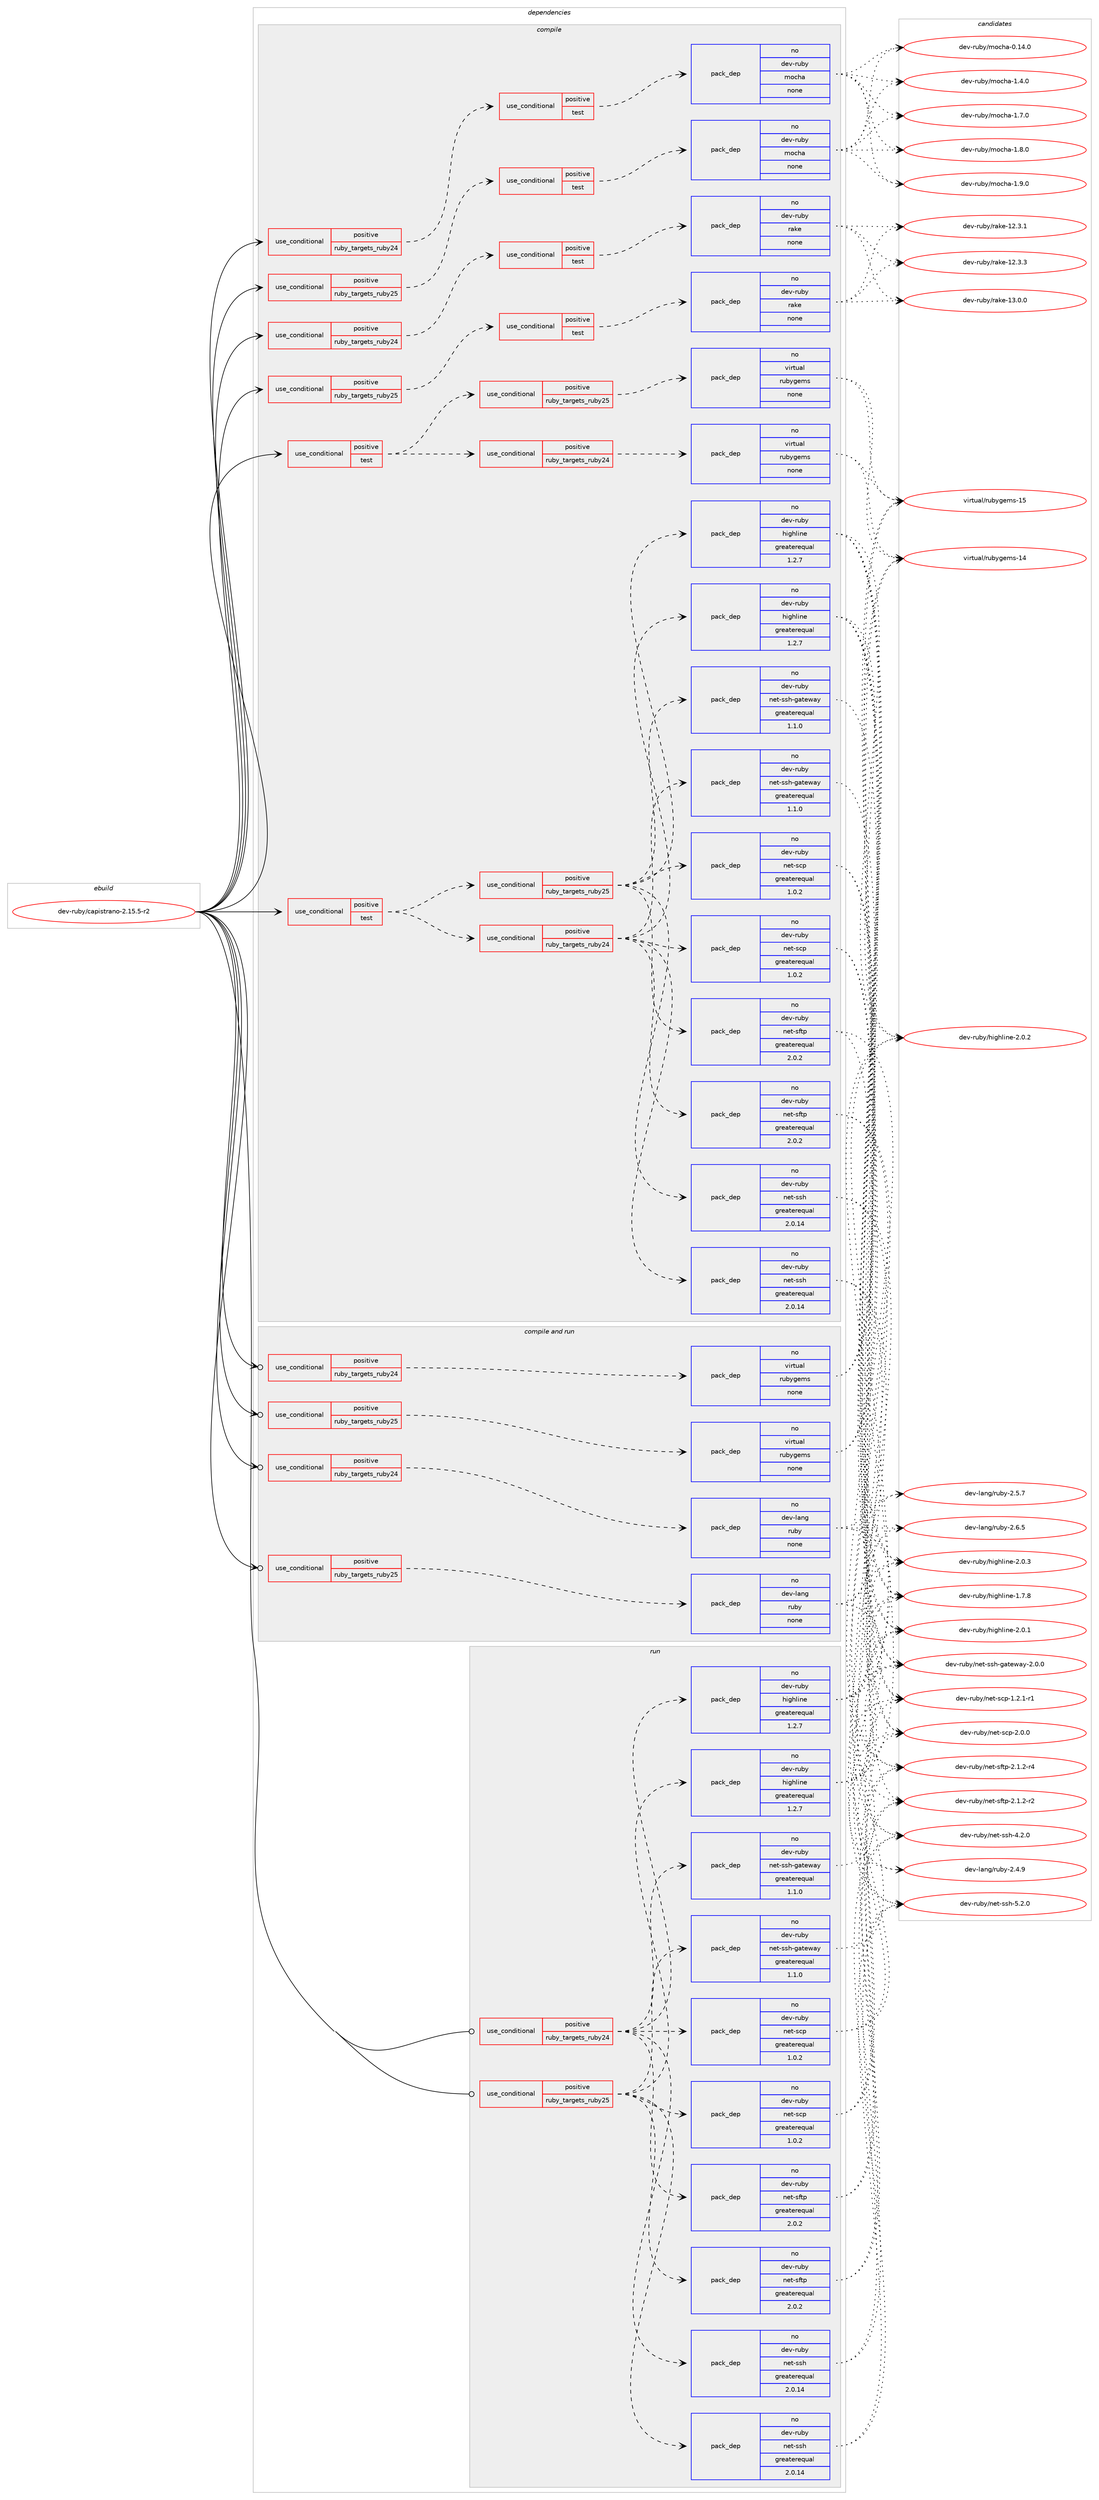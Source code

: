 digraph prolog {

# *************
# Graph options
# *************

newrank=true;
concentrate=true;
compound=true;
graph [rankdir=LR,fontname=Helvetica,fontsize=10,ranksep=1.5];#, ranksep=2.5, nodesep=0.2];
edge  [arrowhead=vee];
node  [fontname=Helvetica,fontsize=10];

# **********
# The ebuild
# **********

subgraph cluster_leftcol {
color=gray;
rank=same;
label=<<i>ebuild</i>>;
id [label="dev-ruby/capistrano-2.15.5-r2", color=red, width=4, href="../dev-ruby/capistrano-2.15.5-r2.svg"];
}

# ****************
# The dependencies
# ****************

subgraph cluster_midcol {
color=gray;
label=<<i>dependencies</i>>;
subgraph cluster_compile {
fillcolor="#eeeeee";
style=filled;
label=<<i>compile</i>>;
subgraph cond159742 {
dependency680017 [label=<<TABLE BORDER="0" CELLBORDER="1" CELLSPACING="0" CELLPADDING="4"><TR><TD ROWSPAN="3" CELLPADDING="10">use_conditional</TD></TR><TR><TD>positive</TD></TR><TR><TD>ruby_targets_ruby24</TD></TR></TABLE>>, shape=none, color=red];
subgraph cond159743 {
dependency680018 [label=<<TABLE BORDER="0" CELLBORDER="1" CELLSPACING="0" CELLPADDING="4"><TR><TD ROWSPAN="3" CELLPADDING="10">use_conditional</TD></TR><TR><TD>positive</TD></TR><TR><TD>test</TD></TR></TABLE>>, shape=none, color=red];
subgraph pack508321 {
dependency680019 [label=<<TABLE BORDER="0" CELLBORDER="1" CELLSPACING="0" CELLPADDING="4" WIDTH="220"><TR><TD ROWSPAN="6" CELLPADDING="30">pack_dep</TD></TR><TR><TD WIDTH="110">no</TD></TR><TR><TD>dev-ruby</TD></TR><TR><TD>mocha</TD></TR><TR><TD>none</TD></TR><TR><TD></TD></TR></TABLE>>, shape=none, color=blue];
}
dependency680018:e -> dependency680019:w [weight=20,style="dashed",arrowhead="vee"];
}
dependency680017:e -> dependency680018:w [weight=20,style="dashed",arrowhead="vee"];
}
id:e -> dependency680017:w [weight=20,style="solid",arrowhead="vee"];
subgraph cond159744 {
dependency680020 [label=<<TABLE BORDER="0" CELLBORDER="1" CELLSPACING="0" CELLPADDING="4"><TR><TD ROWSPAN="3" CELLPADDING="10">use_conditional</TD></TR><TR><TD>positive</TD></TR><TR><TD>ruby_targets_ruby24</TD></TR></TABLE>>, shape=none, color=red];
subgraph cond159745 {
dependency680021 [label=<<TABLE BORDER="0" CELLBORDER="1" CELLSPACING="0" CELLPADDING="4"><TR><TD ROWSPAN="3" CELLPADDING="10">use_conditional</TD></TR><TR><TD>positive</TD></TR><TR><TD>test</TD></TR></TABLE>>, shape=none, color=red];
subgraph pack508322 {
dependency680022 [label=<<TABLE BORDER="0" CELLBORDER="1" CELLSPACING="0" CELLPADDING="4" WIDTH="220"><TR><TD ROWSPAN="6" CELLPADDING="30">pack_dep</TD></TR><TR><TD WIDTH="110">no</TD></TR><TR><TD>dev-ruby</TD></TR><TR><TD>rake</TD></TR><TR><TD>none</TD></TR><TR><TD></TD></TR></TABLE>>, shape=none, color=blue];
}
dependency680021:e -> dependency680022:w [weight=20,style="dashed",arrowhead="vee"];
}
dependency680020:e -> dependency680021:w [weight=20,style="dashed",arrowhead="vee"];
}
id:e -> dependency680020:w [weight=20,style="solid",arrowhead="vee"];
subgraph cond159746 {
dependency680023 [label=<<TABLE BORDER="0" CELLBORDER="1" CELLSPACING="0" CELLPADDING="4"><TR><TD ROWSPAN="3" CELLPADDING="10">use_conditional</TD></TR><TR><TD>positive</TD></TR><TR><TD>ruby_targets_ruby25</TD></TR></TABLE>>, shape=none, color=red];
subgraph cond159747 {
dependency680024 [label=<<TABLE BORDER="0" CELLBORDER="1" CELLSPACING="0" CELLPADDING="4"><TR><TD ROWSPAN="3" CELLPADDING="10">use_conditional</TD></TR><TR><TD>positive</TD></TR><TR><TD>test</TD></TR></TABLE>>, shape=none, color=red];
subgraph pack508323 {
dependency680025 [label=<<TABLE BORDER="0" CELLBORDER="1" CELLSPACING="0" CELLPADDING="4" WIDTH="220"><TR><TD ROWSPAN="6" CELLPADDING="30">pack_dep</TD></TR><TR><TD WIDTH="110">no</TD></TR><TR><TD>dev-ruby</TD></TR><TR><TD>mocha</TD></TR><TR><TD>none</TD></TR><TR><TD></TD></TR></TABLE>>, shape=none, color=blue];
}
dependency680024:e -> dependency680025:w [weight=20,style="dashed",arrowhead="vee"];
}
dependency680023:e -> dependency680024:w [weight=20,style="dashed",arrowhead="vee"];
}
id:e -> dependency680023:w [weight=20,style="solid",arrowhead="vee"];
subgraph cond159748 {
dependency680026 [label=<<TABLE BORDER="0" CELLBORDER="1" CELLSPACING="0" CELLPADDING="4"><TR><TD ROWSPAN="3" CELLPADDING="10">use_conditional</TD></TR><TR><TD>positive</TD></TR><TR><TD>ruby_targets_ruby25</TD></TR></TABLE>>, shape=none, color=red];
subgraph cond159749 {
dependency680027 [label=<<TABLE BORDER="0" CELLBORDER="1" CELLSPACING="0" CELLPADDING="4"><TR><TD ROWSPAN="3" CELLPADDING="10">use_conditional</TD></TR><TR><TD>positive</TD></TR><TR><TD>test</TD></TR></TABLE>>, shape=none, color=red];
subgraph pack508324 {
dependency680028 [label=<<TABLE BORDER="0" CELLBORDER="1" CELLSPACING="0" CELLPADDING="4" WIDTH="220"><TR><TD ROWSPAN="6" CELLPADDING="30">pack_dep</TD></TR><TR><TD WIDTH="110">no</TD></TR><TR><TD>dev-ruby</TD></TR><TR><TD>rake</TD></TR><TR><TD>none</TD></TR><TR><TD></TD></TR></TABLE>>, shape=none, color=blue];
}
dependency680027:e -> dependency680028:w [weight=20,style="dashed",arrowhead="vee"];
}
dependency680026:e -> dependency680027:w [weight=20,style="dashed",arrowhead="vee"];
}
id:e -> dependency680026:w [weight=20,style="solid",arrowhead="vee"];
subgraph cond159750 {
dependency680029 [label=<<TABLE BORDER="0" CELLBORDER="1" CELLSPACING="0" CELLPADDING="4"><TR><TD ROWSPAN="3" CELLPADDING="10">use_conditional</TD></TR><TR><TD>positive</TD></TR><TR><TD>test</TD></TR></TABLE>>, shape=none, color=red];
subgraph cond159751 {
dependency680030 [label=<<TABLE BORDER="0" CELLBORDER="1" CELLSPACING="0" CELLPADDING="4"><TR><TD ROWSPAN="3" CELLPADDING="10">use_conditional</TD></TR><TR><TD>positive</TD></TR><TR><TD>ruby_targets_ruby24</TD></TR></TABLE>>, shape=none, color=red];
subgraph pack508325 {
dependency680031 [label=<<TABLE BORDER="0" CELLBORDER="1" CELLSPACING="0" CELLPADDING="4" WIDTH="220"><TR><TD ROWSPAN="6" CELLPADDING="30">pack_dep</TD></TR><TR><TD WIDTH="110">no</TD></TR><TR><TD>dev-ruby</TD></TR><TR><TD>net-ssh</TD></TR><TR><TD>greaterequal</TD></TR><TR><TD>2.0.14</TD></TR></TABLE>>, shape=none, color=blue];
}
dependency680030:e -> dependency680031:w [weight=20,style="dashed",arrowhead="vee"];
subgraph pack508326 {
dependency680032 [label=<<TABLE BORDER="0" CELLBORDER="1" CELLSPACING="0" CELLPADDING="4" WIDTH="220"><TR><TD ROWSPAN="6" CELLPADDING="30">pack_dep</TD></TR><TR><TD WIDTH="110">no</TD></TR><TR><TD>dev-ruby</TD></TR><TR><TD>net-sftp</TD></TR><TR><TD>greaterequal</TD></TR><TR><TD>2.0.2</TD></TR></TABLE>>, shape=none, color=blue];
}
dependency680030:e -> dependency680032:w [weight=20,style="dashed",arrowhead="vee"];
subgraph pack508327 {
dependency680033 [label=<<TABLE BORDER="0" CELLBORDER="1" CELLSPACING="0" CELLPADDING="4" WIDTH="220"><TR><TD ROWSPAN="6" CELLPADDING="30">pack_dep</TD></TR><TR><TD WIDTH="110">no</TD></TR><TR><TD>dev-ruby</TD></TR><TR><TD>net-scp</TD></TR><TR><TD>greaterequal</TD></TR><TR><TD>1.0.2</TD></TR></TABLE>>, shape=none, color=blue];
}
dependency680030:e -> dependency680033:w [weight=20,style="dashed",arrowhead="vee"];
subgraph pack508328 {
dependency680034 [label=<<TABLE BORDER="0" CELLBORDER="1" CELLSPACING="0" CELLPADDING="4" WIDTH="220"><TR><TD ROWSPAN="6" CELLPADDING="30">pack_dep</TD></TR><TR><TD WIDTH="110">no</TD></TR><TR><TD>dev-ruby</TD></TR><TR><TD>net-ssh-gateway</TD></TR><TR><TD>greaterequal</TD></TR><TR><TD>1.1.0</TD></TR></TABLE>>, shape=none, color=blue];
}
dependency680030:e -> dependency680034:w [weight=20,style="dashed",arrowhead="vee"];
subgraph pack508329 {
dependency680035 [label=<<TABLE BORDER="0" CELLBORDER="1" CELLSPACING="0" CELLPADDING="4" WIDTH="220"><TR><TD ROWSPAN="6" CELLPADDING="30">pack_dep</TD></TR><TR><TD WIDTH="110">no</TD></TR><TR><TD>dev-ruby</TD></TR><TR><TD>highline</TD></TR><TR><TD>greaterequal</TD></TR><TR><TD>1.2.7</TD></TR></TABLE>>, shape=none, color=blue];
}
dependency680030:e -> dependency680035:w [weight=20,style="dashed",arrowhead="vee"];
}
dependency680029:e -> dependency680030:w [weight=20,style="dashed",arrowhead="vee"];
subgraph cond159752 {
dependency680036 [label=<<TABLE BORDER="0" CELLBORDER="1" CELLSPACING="0" CELLPADDING="4"><TR><TD ROWSPAN="3" CELLPADDING="10">use_conditional</TD></TR><TR><TD>positive</TD></TR><TR><TD>ruby_targets_ruby25</TD></TR></TABLE>>, shape=none, color=red];
subgraph pack508330 {
dependency680037 [label=<<TABLE BORDER="0" CELLBORDER="1" CELLSPACING="0" CELLPADDING="4" WIDTH="220"><TR><TD ROWSPAN="6" CELLPADDING="30">pack_dep</TD></TR><TR><TD WIDTH="110">no</TD></TR><TR><TD>dev-ruby</TD></TR><TR><TD>net-ssh</TD></TR><TR><TD>greaterequal</TD></TR><TR><TD>2.0.14</TD></TR></TABLE>>, shape=none, color=blue];
}
dependency680036:e -> dependency680037:w [weight=20,style="dashed",arrowhead="vee"];
subgraph pack508331 {
dependency680038 [label=<<TABLE BORDER="0" CELLBORDER="1" CELLSPACING="0" CELLPADDING="4" WIDTH="220"><TR><TD ROWSPAN="6" CELLPADDING="30">pack_dep</TD></TR><TR><TD WIDTH="110">no</TD></TR><TR><TD>dev-ruby</TD></TR><TR><TD>net-sftp</TD></TR><TR><TD>greaterequal</TD></TR><TR><TD>2.0.2</TD></TR></TABLE>>, shape=none, color=blue];
}
dependency680036:e -> dependency680038:w [weight=20,style="dashed",arrowhead="vee"];
subgraph pack508332 {
dependency680039 [label=<<TABLE BORDER="0" CELLBORDER="1" CELLSPACING="0" CELLPADDING="4" WIDTH="220"><TR><TD ROWSPAN="6" CELLPADDING="30">pack_dep</TD></TR><TR><TD WIDTH="110">no</TD></TR><TR><TD>dev-ruby</TD></TR><TR><TD>net-scp</TD></TR><TR><TD>greaterequal</TD></TR><TR><TD>1.0.2</TD></TR></TABLE>>, shape=none, color=blue];
}
dependency680036:e -> dependency680039:w [weight=20,style="dashed",arrowhead="vee"];
subgraph pack508333 {
dependency680040 [label=<<TABLE BORDER="0" CELLBORDER="1" CELLSPACING="0" CELLPADDING="4" WIDTH="220"><TR><TD ROWSPAN="6" CELLPADDING="30">pack_dep</TD></TR><TR><TD WIDTH="110">no</TD></TR><TR><TD>dev-ruby</TD></TR><TR><TD>net-ssh-gateway</TD></TR><TR><TD>greaterequal</TD></TR><TR><TD>1.1.0</TD></TR></TABLE>>, shape=none, color=blue];
}
dependency680036:e -> dependency680040:w [weight=20,style="dashed",arrowhead="vee"];
subgraph pack508334 {
dependency680041 [label=<<TABLE BORDER="0" CELLBORDER="1" CELLSPACING="0" CELLPADDING="4" WIDTH="220"><TR><TD ROWSPAN="6" CELLPADDING="30">pack_dep</TD></TR><TR><TD WIDTH="110">no</TD></TR><TR><TD>dev-ruby</TD></TR><TR><TD>highline</TD></TR><TR><TD>greaterequal</TD></TR><TR><TD>1.2.7</TD></TR></TABLE>>, shape=none, color=blue];
}
dependency680036:e -> dependency680041:w [weight=20,style="dashed",arrowhead="vee"];
}
dependency680029:e -> dependency680036:w [weight=20,style="dashed",arrowhead="vee"];
}
id:e -> dependency680029:w [weight=20,style="solid",arrowhead="vee"];
subgraph cond159753 {
dependency680042 [label=<<TABLE BORDER="0" CELLBORDER="1" CELLSPACING="0" CELLPADDING="4"><TR><TD ROWSPAN="3" CELLPADDING="10">use_conditional</TD></TR><TR><TD>positive</TD></TR><TR><TD>test</TD></TR></TABLE>>, shape=none, color=red];
subgraph cond159754 {
dependency680043 [label=<<TABLE BORDER="0" CELLBORDER="1" CELLSPACING="0" CELLPADDING="4"><TR><TD ROWSPAN="3" CELLPADDING="10">use_conditional</TD></TR><TR><TD>positive</TD></TR><TR><TD>ruby_targets_ruby24</TD></TR></TABLE>>, shape=none, color=red];
subgraph pack508335 {
dependency680044 [label=<<TABLE BORDER="0" CELLBORDER="1" CELLSPACING="0" CELLPADDING="4" WIDTH="220"><TR><TD ROWSPAN="6" CELLPADDING="30">pack_dep</TD></TR><TR><TD WIDTH="110">no</TD></TR><TR><TD>virtual</TD></TR><TR><TD>rubygems</TD></TR><TR><TD>none</TD></TR><TR><TD></TD></TR></TABLE>>, shape=none, color=blue];
}
dependency680043:e -> dependency680044:w [weight=20,style="dashed",arrowhead="vee"];
}
dependency680042:e -> dependency680043:w [weight=20,style="dashed",arrowhead="vee"];
subgraph cond159755 {
dependency680045 [label=<<TABLE BORDER="0" CELLBORDER="1" CELLSPACING="0" CELLPADDING="4"><TR><TD ROWSPAN="3" CELLPADDING="10">use_conditional</TD></TR><TR><TD>positive</TD></TR><TR><TD>ruby_targets_ruby25</TD></TR></TABLE>>, shape=none, color=red];
subgraph pack508336 {
dependency680046 [label=<<TABLE BORDER="0" CELLBORDER="1" CELLSPACING="0" CELLPADDING="4" WIDTH="220"><TR><TD ROWSPAN="6" CELLPADDING="30">pack_dep</TD></TR><TR><TD WIDTH="110">no</TD></TR><TR><TD>virtual</TD></TR><TR><TD>rubygems</TD></TR><TR><TD>none</TD></TR><TR><TD></TD></TR></TABLE>>, shape=none, color=blue];
}
dependency680045:e -> dependency680046:w [weight=20,style="dashed",arrowhead="vee"];
}
dependency680042:e -> dependency680045:w [weight=20,style="dashed",arrowhead="vee"];
}
id:e -> dependency680042:w [weight=20,style="solid",arrowhead="vee"];
}
subgraph cluster_compileandrun {
fillcolor="#eeeeee";
style=filled;
label=<<i>compile and run</i>>;
subgraph cond159756 {
dependency680047 [label=<<TABLE BORDER="0" CELLBORDER="1" CELLSPACING="0" CELLPADDING="4"><TR><TD ROWSPAN="3" CELLPADDING="10">use_conditional</TD></TR><TR><TD>positive</TD></TR><TR><TD>ruby_targets_ruby24</TD></TR></TABLE>>, shape=none, color=red];
subgraph pack508337 {
dependency680048 [label=<<TABLE BORDER="0" CELLBORDER="1" CELLSPACING="0" CELLPADDING="4" WIDTH="220"><TR><TD ROWSPAN="6" CELLPADDING="30">pack_dep</TD></TR><TR><TD WIDTH="110">no</TD></TR><TR><TD>dev-lang</TD></TR><TR><TD>ruby</TD></TR><TR><TD>none</TD></TR><TR><TD></TD></TR></TABLE>>, shape=none, color=blue];
}
dependency680047:e -> dependency680048:w [weight=20,style="dashed",arrowhead="vee"];
}
id:e -> dependency680047:w [weight=20,style="solid",arrowhead="odotvee"];
subgraph cond159757 {
dependency680049 [label=<<TABLE BORDER="0" CELLBORDER="1" CELLSPACING="0" CELLPADDING="4"><TR><TD ROWSPAN="3" CELLPADDING="10">use_conditional</TD></TR><TR><TD>positive</TD></TR><TR><TD>ruby_targets_ruby24</TD></TR></TABLE>>, shape=none, color=red];
subgraph pack508338 {
dependency680050 [label=<<TABLE BORDER="0" CELLBORDER="1" CELLSPACING="0" CELLPADDING="4" WIDTH="220"><TR><TD ROWSPAN="6" CELLPADDING="30">pack_dep</TD></TR><TR><TD WIDTH="110">no</TD></TR><TR><TD>virtual</TD></TR><TR><TD>rubygems</TD></TR><TR><TD>none</TD></TR><TR><TD></TD></TR></TABLE>>, shape=none, color=blue];
}
dependency680049:e -> dependency680050:w [weight=20,style="dashed",arrowhead="vee"];
}
id:e -> dependency680049:w [weight=20,style="solid",arrowhead="odotvee"];
subgraph cond159758 {
dependency680051 [label=<<TABLE BORDER="0" CELLBORDER="1" CELLSPACING="0" CELLPADDING="4"><TR><TD ROWSPAN="3" CELLPADDING="10">use_conditional</TD></TR><TR><TD>positive</TD></TR><TR><TD>ruby_targets_ruby25</TD></TR></TABLE>>, shape=none, color=red];
subgraph pack508339 {
dependency680052 [label=<<TABLE BORDER="0" CELLBORDER="1" CELLSPACING="0" CELLPADDING="4" WIDTH="220"><TR><TD ROWSPAN="6" CELLPADDING="30">pack_dep</TD></TR><TR><TD WIDTH="110">no</TD></TR><TR><TD>dev-lang</TD></TR><TR><TD>ruby</TD></TR><TR><TD>none</TD></TR><TR><TD></TD></TR></TABLE>>, shape=none, color=blue];
}
dependency680051:e -> dependency680052:w [weight=20,style="dashed",arrowhead="vee"];
}
id:e -> dependency680051:w [weight=20,style="solid",arrowhead="odotvee"];
subgraph cond159759 {
dependency680053 [label=<<TABLE BORDER="0" CELLBORDER="1" CELLSPACING="0" CELLPADDING="4"><TR><TD ROWSPAN="3" CELLPADDING="10">use_conditional</TD></TR><TR><TD>positive</TD></TR><TR><TD>ruby_targets_ruby25</TD></TR></TABLE>>, shape=none, color=red];
subgraph pack508340 {
dependency680054 [label=<<TABLE BORDER="0" CELLBORDER="1" CELLSPACING="0" CELLPADDING="4" WIDTH="220"><TR><TD ROWSPAN="6" CELLPADDING="30">pack_dep</TD></TR><TR><TD WIDTH="110">no</TD></TR><TR><TD>virtual</TD></TR><TR><TD>rubygems</TD></TR><TR><TD>none</TD></TR><TR><TD></TD></TR></TABLE>>, shape=none, color=blue];
}
dependency680053:e -> dependency680054:w [weight=20,style="dashed",arrowhead="vee"];
}
id:e -> dependency680053:w [weight=20,style="solid",arrowhead="odotvee"];
}
subgraph cluster_run {
fillcolor="#eeeeee";
style=filled;
label=<<i>run</i>>;
subgraph cond159760 {
dependency680055 [label=<<TABLE BORDER="0" CELLBORDER="1" CELLSPACING="0" CELLPADDING="4"><TR><TD ROWSPAN="3" CELLPADDING="10">use_conditional</TD></TR><TR><TD>positive</TD></TR><TR><TD>ruby_targets_ruby24</TD></TR></TABLE>>, shape=none, color=red];
subgraph pack508341 {
dependency680056 [label=<<TABLE BORDER="0" CELLBORDER="1" CELLSPACING="0" CELLPADDING="4" WIDTH="220"><TR><TD ROWSPAN="6" CELLPADDING="30">pack_dep</TD></TR><TR><TD WIDTH="110">no</TD></TR><TR><TD>dev-ruby</TD></TR><TR><TD>net-ssh</TD></TR><TR><TD>greaterequal</TD></TR><TR><TD>2.0.14</TD></TR></TABLE>>, shape=none, color=blue];
}
dependency680055:e -> dependency680056:w [weight=20,style="dashed",arrowhead="vee"];
subgraph pack508342 {
dependency680057 [label=<<TABLE BORDER="0" CELLBORDER="1" CELLSPACING="0" CELLPADDING="4" WIDTH="220"><TR><TD ROWSPAN="6" CELLPADDING="30">pack_dep</TD></TR><TR><TD WIDTH="110">no</TD></TR><TR><TD>dev-ruby</TD></TR><TR><TD>net-sftp</TD></TR><TR><TD>greaterequal</TD></TR><TR><TD>2.0.2</TD></TR></TABLE>>, shape=none, color=blue];
}
dependency680055:e -> dependency680057:w [weight=20,style="dashed",arrowhead="vee"];
subgraph pack508343 {
dependency680058 [label=<<TABLE BORDER="0" CELLBORDER="1" CELLSPACING="0" CELLPADDING="4" WIDTH="220"><TR><TD ROWSPAN="6" CELLPADDING="30">pack_dep</TD></TR><TR><TD WIDTH="110">no</TD></TR><TR><TD>dev-ruby</TD></TR><TR><TD>net-scp</TD></TR><TR><TD>greaterequal</TD></TR><TR><TD>1.0.2</TD></TR></TABLE>>, shape=none, color=blue];
}
dependency680055:e -> dependency680058:w [weight=20,style="dashed",arrowhead="vee"];
subgraph pack508344 {
dependency680059 [label=<<TABLE BORDER="0" CELLBORDER="1" CELLSPACING="0" CELLPADDING="4" WIDTH="220"><TR><TD ROWSPAN="6" CELLPADDING="30">pack_dep</TD></TR><TR><TD WIDTH="110">no</TD></TR><TR><TD>dev-ruby</TD></TR><TR><TD>net-ssh-gateway</TD></TR><TR><TD>greaterequal</TD></TR><TR><TD>1.1.0</TD></TR></TABLE>>, shape=none, color=blue];
}
dependency680055:e -> dependency680059:w [weight=20,style="dashed",arrowhead="vee"];
subgraph pack508345 {
dependency680060 [label=<<TABLE BORDER="0" CELLBORDER="1" CELLSPACING="0" CELLPADDING="4" WIDTH="220"><TR><TD ROWSPAN="6" CELLPADDING="30">pack_dep</TD></TR><TR><TD WIDTH="110">no</TD></TR><TR><TD>dev-ruby</TD></TR><TR><TD>highline</TD></TR><TR><TD>greaterequal</TD></TR><TR><TD>1.2.7</TD></TR></TABLE>>, shape=none, color=blue];
}
dependency680055:e -> dependency680060:w [weight=20,style="dashed",arrowhead="vee"];
}
id:e -> dependency680055:w [weight=20,style="solid",arrowhead="odot"];
subgraph cond159761 {
dependency680061 [label=<<TABLE BORDER="0" CELLBORDER="1" CELLSPACING="0" CELLPADDING="4"><TR><TD ROWSPAN="3" CELLPADDING="10">use_conditional</TD></TR><TR><TD>positive</TD></TR><TR><TD>ruby_targets_ruby25</TD></TR></TABLE>>, shape=none, color=red];
subgraph pack508346 {
dependency680062 [label=<<TABLE BORDER="0" CELLBORDER="1" CELLSPACING="0" CELLPADDING="4" WIDTH="220"><TR><TD ROWSPAN="6" CELLPADDING="30">pack_dep</TD></TR><TR><TD WIDTH="110">no</TD></TR><TR><TD>dev-ruby</TD></TR><TR><TD>net-ssh</TD></TR><TR><TD>greaterequal</TD></TR><TR><TD>2.0.14</TD></TR></TABLE>>, shape=none, color=blue];
}
dependency680061:e -> dependency680062:w [weight=20,style="dashed",arrowhead="vee"];
subgraph pack508347 {
dependency680063 [label=<<TABLE BORDER="0" CELLBORDER="1" CELLSPACING="0" CELLPADDING="4" WIDTH="220"><TR><TD ROWSPAN="6" CELLPADDING="30">pack_dep</TD></TR><TR><TD WIDTH="110">no</TD></TR><TR><TD>dev-ruby</TD></TR><TR><TD>net-sftp</TD></TR><TR><TD>greaterequal</TD></TR><TR><TD>2.0.2</TD></TR></TABLE>>, shape=none, color=blue];
}
dependency680061:e -> dependency680063:w [weight=20,style="dashed",arrowhead="vee"];
subgraph pack508348 {
dependency680064 [label=<<TABLE BORDER="0" CELLBORDER="1" CELLSPACING="0" CELLPADDING="4" WIDTH="220"><TR><TD ROWSPAN="6" CELLPADDING="30">pack_dep</TD></TR><TR><TD WIDTH="110">no</TD></TR><TR><TD>dev-ruby</TD></TR><TR><TD>net-scp</TD></TR><TR><TD>greaterequal</TD></TR><TR><TD>1.0.2</TD></TR></TABLE>>, shape=none, color=blue];
}
dependency680061:e -> dependency680064:w [weight=20,style="dashed",arrowhead="vee"];
subgraph pack508349 {
dependency680065 [label=<<TABLE BORDER="0" CELLBORDER="1" CELLSPACING="0" CELLPADDING="4" WIDTH="220"><TR><TD ROWSPAN="6" CELLPADDING="30">pack_dep</TD></TR><TR><TD WIDTH="110">no</TD></TR><TR><TD>dev-ruby</TD></TR><TR><TD>net-ssh-gateway</TD></TR><TR><TD>greaterequal</TD></TR><TR><TD>1.1.0</TD></TR></TABLE>>, shape=none, color=blue];
}
dependency680061:e -> dependency680065:w [weight=20,style="dashed",arrowhead="vee"];
subgraph pack508350 {
dependency680066 [label=<<TABLE BORDER="0" CELLBORDER="1" CELLSPACING="0" CELLPADDING="4" WIDTH="220"><TR><TD ROWSPAN="6" CELLPADDING="30">pack_dep</TD></TR><TR><TD WIDTH="110">no</TD></TR><TR><TD>dev-ruby</TD></TR><TR><TD>highline</TD></TR><TR><TD>greaterequal</TD></TR><TR><TD>1.2.7</TD></TR></TABLE>>, shape=none, color=blue];
}
dependency680061:e -> dependency680066:w [weight=20,style="dashed",arrowhead="vee"];
}
id:e -> dependency680061:w [weight=20,style="solid",arrowhead="odot"];
}
}

# **************
# The candidates
# **************

subgraph cluster_choices {
rank=same;
color=gray;
label=<<i>candidates</i>>;

subgraph choice508321 {
color=black;
nodesep=1;
choice100101118451141179812147109111991049745484649524648 [label="dev-ruby/mocha-0.14.0", color=red, width=4,href="../dev-ruby/mocha-0.14.0.svg"];
choice1001011184511411798121471091119910497454946524648 [label="dev-ruby/mocha-1.4.0", color=red, width=4,href="../dev-ruby/mocha-1.4.0.svg"];
choice1001011184511411798121471091119910497454946554648 [label="dev-ruby/mocha-1.7.0", color=red, width=4,href="../dev-ruby/mocha-1.7.0.svg"];
choice1001011184511411798121471091119910497454946564648 [label="dev-ruby/mocha-1.8.0", color=red, width=4,href="../dev-ruby/mocha-1.8.0.svg"];
choice1001011184511411798121471091119910497454946574648 [label="dev-ruby/mocha-1.9.0", color=red, width=4,href="../dev-ruby/mocha-1.9.0.svg"];
dependency680019:e -> choice100101118451141179812147109111991049745484649524648:w [style=dotted,weight="100"];
dependency680019:e -> choice1001011184511411798121471091119910497454946524648:w [style=dotted,weight="100"];
dependency680019:e -> choice1001011184511411798121471091119910497454946554648:w [style=dotted,weight="100"];
dependency680019:e -> choice1001011184511411798121471091119910497454946564648:w [style=dotted,weight="100"];
dependency680019:e -> choice1001011184511411798121471091119910497454946574648:w [style=dotted,weight="100"];
}
subgraph choice508322 {
color=black;
nodesep=1;
choice1001011184511411798121471149710710145495046514649 [label="dev-ruby/rake-12.3.1", color=red, width=4,href="../dev-ruby/rake-12.3.1.svg"];
choice1001011184511411798121471149710710145495046514651 [label="dev-ruby/rake-12.3.3", color=red, width=4,href="../dev-ruby/rake-12.3.3.svg"];
choice1001011184511411798121471149710710145495146484648 [label="dev-ruby/rake-13.0.0", color=red, width=4,href="../dev-ruby/rake-13.0.0.svg"];
dependency680022:e -> choice1001011184511411798121471149710710145495046514649:w [style=dotted,weight="100"];
dependency680022:e -> choice1001011184511411798121471149710710145495046514651:w [style=dotted,weight="100"];
dependency680022:e -> choice1001011184511411798121471149710710145495146484648:w [style=dotted,weight="100"];
}
subgraph choice508323 {
color=black;
nodesep=1;
choice100101118451141179812147109111991049745484649524648 [label="dev-ruby/mocha-0.14.0", color=red, width=4,href="../dev-ruby/mocha-0.14.0.svg"];
choice1001011184511411798121471091119910497454946524648 [label="dev-ruby/mocha-1.4.0", color=red, width=4,href="../dev-ruby/mocha-1.4.0.svg"];
choice1001011184511411798121471091119910497454946554648 [label="dev-ruby/mocha-1.7.0", color=red, width=4,href="../dev-ruby/mocha-1.7.0.svg"];
choice1001011184511411798121471091119910497454946564648 [label="dev-ruby/mocha-1.8.0", color=red, width=4,href="../dev-ruby/mocha-1.8.0.svg"];
choice1001011184511411798121471091119910497454946574648 [label="dev-ruby/mocha-1.9.0", color=red, width=4,href="../dev-ruby/mocha-1.9.0.svg"];
dependency680025:e -> choice100101118451141179812147109111991049745484649524648:w [style=dotted,weight="100"];
dependency680025:e -> choice1001011184511411798121471091119910497454946524648:w [style=dotted,weight="100"];
dependency680025:e -> choice1001011184511411798121471091119910497454946554648:w [style=dotted,weight="100"];
dependency680025:e -> choice1001011184511411798121471091119910497454946564648:w [style=dotted,weight="100"];
dependency680025:e -> choice1001011184511411798121471091119910497454946574648:w [style=dotted,weight="100"];
}
subgraph choice508324 {
color=black;
nodesep=1;
choice1001011184511411798121471149710710145495046514649 [label="dev-ruby/rake-12.3.1", color=red, width=4,href="../dev-ruby/rake-12.3.1.svg"];
choice1001011184511411798121471149710710145495046514651 [label="dev-ruby/rake-12.3.3", color=red, width=4,href="../dev-ruby/rake-12.3.3.svg"];
choice1001011184511411798121471149710710145495146484648 [label="dev-ruby/rake-13.0.0", color=red, width=4,href="../dev-ruby/rake-13.0.0.svg"];
dependency680028:e -> choice1001011184511411798121471149710710145495046514649:w [style=dotted,weight="100"];
dependency680028:e -> choice1001011184511411798121471149710710145495046514651:w [style=dotted,weight="100"];
dependency680028:e -> choice1001011184511411798121471149710710145495146484648:w [style=dotted,weight="100"];
}
subgraph choice508325 {
color=black;
nodesep=1;
choice10010111845114117981214711010111645115115104455246504648 [label="dev-ruby/net-ssh-4.2.0", color=red, width=4,href="../dev-ruby/net-ssh-4.2.0.svg"];
choice10010111845114117981214711010111645115115104455346504648 [label="dev-ruby/net-ssh-5.2.0", color=red, width=4,href="../dev-ruby/net-ssh-5.2.0.svg"];
dependency680031:e -> choice10010111845114117981214711010111645115115104455246504648:w [style=dotted,weight="100"];
dependency680031:e -> choice10010111845114117981214711010111645115115104455346504648:w [style=dotted,weight="100"];
}
subgraph choice508326 {
color=black;
nodesep=1;
choice100101118451141179812147110101116451151021161124550464946504511450 [label="dev-ruby/net-sftp-2.1.2-r2", color=red, width=4,href="../dev-ruby/net-sftp-2.1.2-r2.svg"];
choice100101118451141179812147110101116451151021161124550464946504511452 [label="dev-ruby/net-sftp-2.1.2-r4", color=red, width=4,href="../dev-ruby/net-sftp-2.1.2-r4.svg"];
dependency680032:e -> choice100101118451141179812147110101116451151021161124550464946504511450:w [style=dotted,weight="100"];
dependency680032:e -> choice100101118451141179812147110101116451151021161124550464946504511452:w [style=dotted,weight="100"];
}
subgraph choice508327 {
color=black;
nodesep=1;
choice10010111845114117981214711010111645115991124549465046494511449 [label="dev-ruby/net-scp-1.2.1-r1", color=red, width=4,href="../dev-ruby/net-scp-1.2.1-r1.svg"];
choice1001011184511411798121471101011164511599112455046484648 [label="dev-ruby/net-scp-2.0.0", color=red, width=4,href="../dev-ruby/net-scp-2.0.0.svg"];
dependency680033:e -> choice10010111845114117981214711010111645115991124549465046494511449:w [style=dotted,weight="100"];
dependency680033:e -> choice1001011184511411798121471101011164511599112455046484648:w [style=dotted,weight="100"];
}
subgraph choice508328 {
color=black;
nodesep=1;
choice10010111845114117981214711010111645115115104451039711610111997121455046484648 [label="dev-ruby/net-ssh-gateway-2.0.0", color=red, width=4,href="../dev-ruby/net-ssh-gateway-2.0.0.svg"];
dependency680034:e -> choice10010111845114117981214711010111645115115104451039711610111997121455046484648:w [style=dotted,weight="100"];
}
subgraph choice508329 {
color=black;
nodesep=1;
choice100101118451141179812147104105103104108105110101454946554656 [label="dev-ruby/highline-1.7.8", color=red, width=4,href="../dev-ruby/highline-1.7.8.svg"];
choice100101118451141179812147104105103104108105110101455046484649 [label="dev-ruby/highline-2.0.1", color=red, width=4,href="../dev-ruby/highline-2.0.1.svg"];
choice100101118451141179812147104105103104108105110101455046484650 [label="dev-ruby/highline-2.0.2", color=red, width=4,href="../dev-ruby/highline-2.0.2.svg"];
choice100101118451141179812147104105103104108105110101455046484651 [label="dev-ruby/highline-2.0.3", color=red, width=4,href="../dev-ruby/highline-2.0.3.svg"];
dependency680035:e -> choice100101118451141179812147104105103104108105110101454946554656:w [style=dotted,weight="100"];
dependency680035:e -> choice100101118451141179812147104105103104108105110101455046484649:w [style=dotted,weight="100"];
dependency680035:e -> choice100101118451141179812147104105103104108105110101455046484650:w [style=dotted,weight="100"];
dependency680035:e -> choice100101118451141179812147104105103104108105110101455046484651:w [style=dotted,weight="100"];
}
subgraph choice508330 {
color=black;
nodesep=1;
choice10010111845114117981214711010111645115115104455246504648 [label="dev-ruby/net-ssh-4.2.0", color=red, width=4,href="../dev-ruby/net-ssh-4.2.0.svg"];
choice10010111845114117981214711010111645115115104455346504648 [label="dev-ruby/net-ssh-5.2.0", color=red, width=4,href="../dev-ruby/net-ssh-5.2.0.svg"];
dependency680037:e -> choice10010111845114117981214711010111645115115104455246504648:w [style=dotted,weight="100"];
dependency680037:e -> choice10010111845114117981214711010111645115115104455346504648:w [style=dotted,weight="100"];
}
subgraph choice508331 {
color=black;
nodesep=1;
choice100101118451141179812147110101116451151021161124550464946504511450 [label="dev-ruby/net-sftp-2.1.2-r2", color=red, width=4,href="../dev-ruby/net-sftp-2.1.2-r2.svg"];
choice100101118451141179812147110101116451151021161124550464946504511452 [label="dev-ruby/net-sftp-2.1.2-r4", color=red, width=4,href="../dev-ruby/net-sftp-2.1.2-r4.svg"];
dependency680038:e -> choice100101118451141179812147110101116451151021161124550464946504511450:w [style=dotted,weight="100"];
dependency680038:e -> choice100101118451141179812147110101116451151021161124550464946504511452:w [style=dotted,weight="100"];
}
subgraph choice508332 {
color=black;
nodesep=1;
choice10010111845114117981214711010111645115991124549465046494511449 [label="dev-ruby/net-scp-1.2.1-r1", color=red, width=4,href="../dev-ruby/net-scp-1.2.1-r1.svg"];
choice1001011184511411798121471101011164511599112455046484648 [label="dev-ruby/net-scp-2.0.0", color=red, width=4,href="../dev-ruby/net-scp-2.0.0.svg"];
dependency680039:e -> choice10010111845114117981214711010111645115991124549465046494511449:w [style=dotted,weight="100"];
dependency680039:e -> choice1001011184511411798121471101011164511599112455046484648:w [style=dotted,weight="100"];
}
subgraph choice508333 {
color=black;
nodesep=1;
choice10010111845114117981214711010111645115115104451039711610111997121455046484648 [label="dev-ruby/net-ssh-gateway-2.0.0", color=red, width=4,href="../dev-ruby/net-ssh-gateway-2.0.0.svg"];
dependency680040:e -> choice10010111845114117981214711010111645115115104451039711610111997121455046484648:w [style=dotted,weight="100"];
}
subgraph choice508334 {
color=black;
nodesep=1;
choice100101118451141179812147104105103104108105110101454946554656 [label="dev-ruby/highline-1.7.8", color=red, width=4,href="../dev-ruby/highline-1.7.8.svg"];
choice100101118451141179812147104105103104108105110101455046484649 [label="dev-ruby/highline-2.0.1", color=red, width=4,href="../dev-ruby/highline-2.0.1.svg"];
choice100101118451141179812147104105103104108105110101455046484650 [label="dev-ruby/highline-2.0.2", color=red, width=4,href="../dev-ruby/highline-2.0.2.svg"];
choice100101118451141179812147104105103104108105110101455046484651 [label="dev-ruby/highline-2.0.3", color=red, width=4,href="../dev-ruby/highline-2.0.3.svg"];
dependency680041:e -> choice100101118451141179812147104105103104108105110101454946554656:w [style=dotted,weight="100"];
dependency680041:e -> choice100101118451141179812147104105103104108105110101455046484649:w [style=dotted,weight="100"];
dependency680041:e -> choice100101118451141179812147104105103104108105110101455046484650:w [style=dotted,weight="100"];
dependency680041:e -> choice100101118451141179812147104105103104108105110101455046484651:w [style=dotted,weight="100"];
}
subgraph choice508335 {
color=black;
nodesep=1;
choice118105114116117971084711411798121103101109115454952 [label="virtual/rubygems-14", color=red, width=4,href="../virtual/rubygems-14.svg"];
choice118105114116117971084711411798121103101109115454953 [label="virtual/rubygems-15", color=red, width=4,href="../virtual/rubygems-15.svg"];
dependency680044:e -> choice118105114116117971084711411798121103101109115454952:w [style=dotted,weight="100"];
dependency680044:e -> choice118105114116117971084711411798121103101109115454953:w [style=dotted,weight="100"];
}
subgraph choice508336 {
color=black;
nodesep=1;
choice118105114116117971084711411798121103101109115454952 [label="virtual/rubygems-14", color=red, width=4,href="../virtual/rubygems-14.svg"];
choice118105114116117971084711411798121103101109115454953 [label="virtual/rubygems-15", color=red, width=4,href="../virtual/rubygems-15.svg"];
dependency680046:e -> choice118105114116117971084711411798121103101109115454952:w [style=dotted,weight="100"];
dependency680046:e -> choice118105114116117971084711411798121103101109115454953:w [style=dotted,weight="100"];
}
subgraph choice508337 {
color=black;
nodesep=1;
choice10010111845108971101034711411798121455046524657 [label="dev-lang/ruby-2.4.9", color=red, width=4,href="../dev-lang/ruby-2.4.9.svg"];
choice10010111845108971101034711411798121455046534655 [label="dev-lang/ruby-2.5.7", color=red, width=4,href="../dev-lang/ruby-2.5.7.svg"];
choice10010111845108971101034711411798121455046544653 [label="dev-lang/ruby-2.6.5", color=red, width=4,href="../dev-lang/ruby-2.6.5.svg"];
dependency680048:e -> choice10010111845108971101034711411798121455046524657:w [style=dotted,weight="100"];
dependency680048:e -> choice10010111845108971101034711411798121455046534655:w [style=dotted,weight="100"];
dependency680048:e -> choice10010111845108971101034711411798121455046544653:w [style=dotted,weight="100"];
}
subgraph choice508338 {
color=black;
nodesep=1;
choice118105114116117971084711411798121103101109115454952 [label="virtual/rubygems-14", color=red, width=4,href="../virtual/rubygems-14.svg"];
choice118105114116117971084711411798121103101109115454953 [label="virtual/rubygems-15", color=red, width=4,href="../virtual/rubygems-15.svg"];
dependency680050:e -> choice118105114116117971084711411798121103101109115454952:w [style=dotted,weight="100"];
dependency680050:e -> choice118105114116117971084711411798121103101109115454953:w [style=dotted,weight="100"];
}
subgraph choice508339 {
color=black;
nodesep=1;
choice10010111845108971101034711411798121455046524657 [label="dev-lang/ruby-2.4.9", color=red, width=4,href="../dev-lang/ruby-2.4.9.svg"];
choice10010111845108971101034711411798121455046534655 [label="dev-lang/ruby-2.5.7", color=red, width=4,href="../dev-lang/ruby-2.5.7.svg"];
choice10010111845108971101034711411798121455046544653 [label="dev-lang/ruby-2.6.5", color=red, width=4,href="../dev-lang/ruby-2.6.5.svg"];
dependency680052:e -> choice10010111845108971101034711411798121455046524657:w [style=dotted,weight="100"];
dependency680052:e -> choice10010111845108971101034711411798121455046534655:w [style=dotted,weight="100"];
dependency680052:e -> choice10010111845108971101034711411798121455046544653:w [style=dotted,weight="100"];
}
subgraph choice508340 {
color=black;
nodesep=1;
choice118105114116117971084711411798121103101109115454952 [label="virtual/rubygems-14", color=red, width=4,href="../virtual/rubygems-14.svg"];
choice118105114116117971084711411798121103101109115454953 [label="virtual/rubygems-15", color=red, width=4,href="../virtual/rubygems-15.svg"];
dependency680054:e -> choice118105114116117971084711411798121103101109115454952:w [style=dotted,weight="100"];
dependency680054:e -> choice118105114116117971084711411798121103101109115454953:w [style=dotted,weight="100"];
}
subgraph choice508341 {
color=black;
nodesep=1;
choice10010111845114117981214711010111645115115104455246504648 [label="dev-ruby/net-ssh-4.2.0", color=red, width=4,href="../dev-ruby/net-ssh-4.2.0.svg"];
choice10010111845114117981214711010111645115115104455346504648 [label="dev-ruby/net-ssh-5.2.0", color=red, width=4,href="../dev-ruby/net-ssh-5.2.0.svg"];
dependency680056:e -> choice10010111845114117981214711010111645115115104455246504648:w [style=dotted,weight="100"];
dependency680056:e -> choice10010111845114117981214711010111645115115104455346504648:w [style=dotted,weight="100"];
}
subgraph choice508342 {
color=black;
nodesep=1;
choice100101118451141179812147110101116451151021161124550464946504511450 [label="dev-ruby/net-sftp-2.1.2-r2", color=red, width=4,href="../dev-ruby/net-sftp-2.1.2-r2.svg"];
choice100101118451141179812147110101116451151021161124550464946504511452 [label="dev-ruby/net-sftp-2.1.2-r4", color=red, width=4,href="../dev-ruby/net-sftp-2.1.2-r4.svg"];
dependency680057:e -> choice100101118451141179812147110101116451151021161124550464946504511450:w [style=dotted,weight="100"];
dependency680057:e -> choice100101118451141179812147110101116451151021161124550464946504511452:w [style=dotted,weight="100"];
}
subgraph choice508343 {
color=black;
nodesep=1;
choice10010111845114117981214711010111645115991124549465046494511449 [label="dev-ruby/net-scp-1.2.1-r1", color=red, width=4,href="../dev-ruby/net-scp-1.2.1-r1.svg"];
choice1001011184511411798121471101011164511599112455046484648 [label="dev-ruby/net-scp-2.0.0", color=red, width=4,href="../dev-ruby/net-scp-2.0.0.svg"];
dependency680058:e -> choice10010111845114117981214711010111645115991124549465046494511449:w [style=dotted,weight="100"];
dependency680058:e -> choice1001011184511411798121471101011164511599112455046484648:w [style=dotted,weight="100"];
}
subgraph choice508344 {
color=black;
nodesep=1;
choice10010111845114117981214711010111645115115104451039711610111997121455046484648 [label="dev-ruby/net-ssh-gateway-2.0.0", color=red, width=4,href="../dev-ruby/net-ssh-gateway-2.0.0.svg"];
dependency680059:e -> choice10010111845114117981214711010111645115115104451039711610111997121455046484648:w [style=dotted,weight="100"];
}
subgraph choice508345 {
color=black;
nodesep=1;
choice100101118451141179812147104105103104108105110101454946554656 [label="dev-ruby/highline-1.7.8", color=red, width=4,href="../dev-ruby/highline-1.7.8.svg"];
choice100101118451141179812147104105103104108105110101455046484649 [label="dev-ruby/highline-2.0.1", color=red, width=4,href="../dev-ruby/highline-2.0.1.svg"];
choice100101118451141179812147104105103104108105110101455046484650 [label="dev-ruby/highline-2.0.2", color=red, width=4,href="../dev-ruby/highline-2.0.2.svg"];
choice100101118451141179812147104105103104108105110101455046484651 [label="dev-ruby/highline-2.0.3", color=red, width=4,href="../dev-ruby/highline-2.0.3.svg"];
dependency680060:e -> choice100101118451141179812147104105103104108105110101454946554656:w [style=dotted,weight="100"];
dependency680060:e -> choice100101118451141179812147104105103104108105110101455046484649:w [style=dotted,weight="100"];
dependency680060:e -> choice100101118451141179812147104105103104108105110101455046484650:w [style=dotted,weight="100"];
dependency680060:e -> choice100101118451141179812147104105103104108105110101455046484651:w [style=dotted,weight="100"];
}
subgraph choice508346 {
color=black;
nodesep=1;
choice10010111845114117981214711010111645115115104455246504648 [label="dev-ruby/net-ssh-4.2.0", color=red, width=4,href="../dev-ruby/net-ssh-4.2.0.svg"];
choice10010111845114117981214711010111645115115104455346504648 [label="dev-ruby/net-ssh-5.2.0", color=red, width=4,href="../dev-ruby/net-ssh-5.2.0.svg"];
dependency680062:e -> choice10010111845114117981214711010111645115115104455246504648:w [style=dotted,weight="100"];
dependency680062:e -> choice10010111845114117981214711010111645115115104455346504648:w [style=dotted,weight="100"];
}
subgraph choice508347 {
color=black;
nodesep=1;
choice100101118451141179812147110101116451151021161124550464946504511450 [label="dev-ruby/net-sftp-2.1.2-r2", color=red, width=4,href="../dev-ruby/net-sftp-2.1.2-r2.svg"];
choice100101118451141179812147110101116451151021161124550464946504511452 [label="dev-ruby/net-sftp-2.1.2-r4", color=red, width=4,href="../dev-ruby/net-sftp-2.1.2-r4.svg"];
dependency680063:e -> choice100101118451141179812147110101116451151021161124550464946504511450:w [style=dotted,weight="100"];
dependency680063:e -> choice100101118451141179812147110101116451151021161124550464946504511452:w [style=dotted,weight="100"];
}
subgraph choice508348 {
color=black;
nodesep=1;
choice10010111845114117981214711010111645115991124549465046494511449 [label="dev-ruby/net-scp-1.2.1-r1", color=red, width=4,href="../dev-ruby/net-scp-1.2.1-r1.svg"];
choice1001011184511411798121471101011164511599112455046484648 [label="dev-ruby/net-scp-2.0.0", color=red, width=4,href="../dev-ruby/net-scp-2.0.0.svg"];
dependency680064:e -> choice10010111845114117981214711010111645115991124549465046494511449:w [style=dotted,weight="100"];
dependency680064:e -> choice1001011184511411798121471101011164511599112455046484648:w [style=dotted,weight="100"];
}
subgraph choice508349 {
color=black;
nodesep=1;
choice10010111845114117981214711010111645115115104451039711610111997121455046484648 [label="dev-ruby/net-ssh-gateway-2.0.0", color=red, width=4,href="../dev-ruby/net-ssh-gateway-2.0.0.svg"];
dependency680065:e -> choice10010111845114117981214711010111645115115104451039711610111997121455046484648:w [style=dotted,weight="100"];
}
subgraph choice508350 {
color=black;
nodesep=1;
choice100101118451141179812147104105103104108105110101454946554656 [label="dev-ruby/highline-1.7.8", color=red, width=4,href="../dev-ruby/highline-1.7.8.svg"];
choice100101118451141179812147104105103104108105110101455046484649 [label="dev-ruby/highline-2.0.1", color=red, width=4,href="../dev-ruby/highline-2.0.1.svg"];
choice100101118451141179812147104105103104108105110101455046484650 [label="dev-ruby/highline-2.0.2", color=red, width=4,href="../dev-ruby/highline-2.0.2.svg"];
choice100101118451141179812147104105103104108105110101455046484651 [label="dev-ruby/highline-2.0.3", color=red, width=4,href="../dev-ruby/highline-2.0.3.svg"];
dependency680066:e -> choice100101118451141179812147104105103104108105110101454946554656:w [style=dotted,weight="100"];
dependency680066:e -> choice100101118451141179812147104105103104108105110101455046484649:w [style=dotted,weight="100"];
dependency680066:e -> choice100101118451141179812147104105103104108105110101455046484650:w [style=dotted,weight="100"];
dependency680066:e -> choice100101118451141179812147104105103104108105110101455046484651:w [style=dotted,weight="100"];
}
}

}
